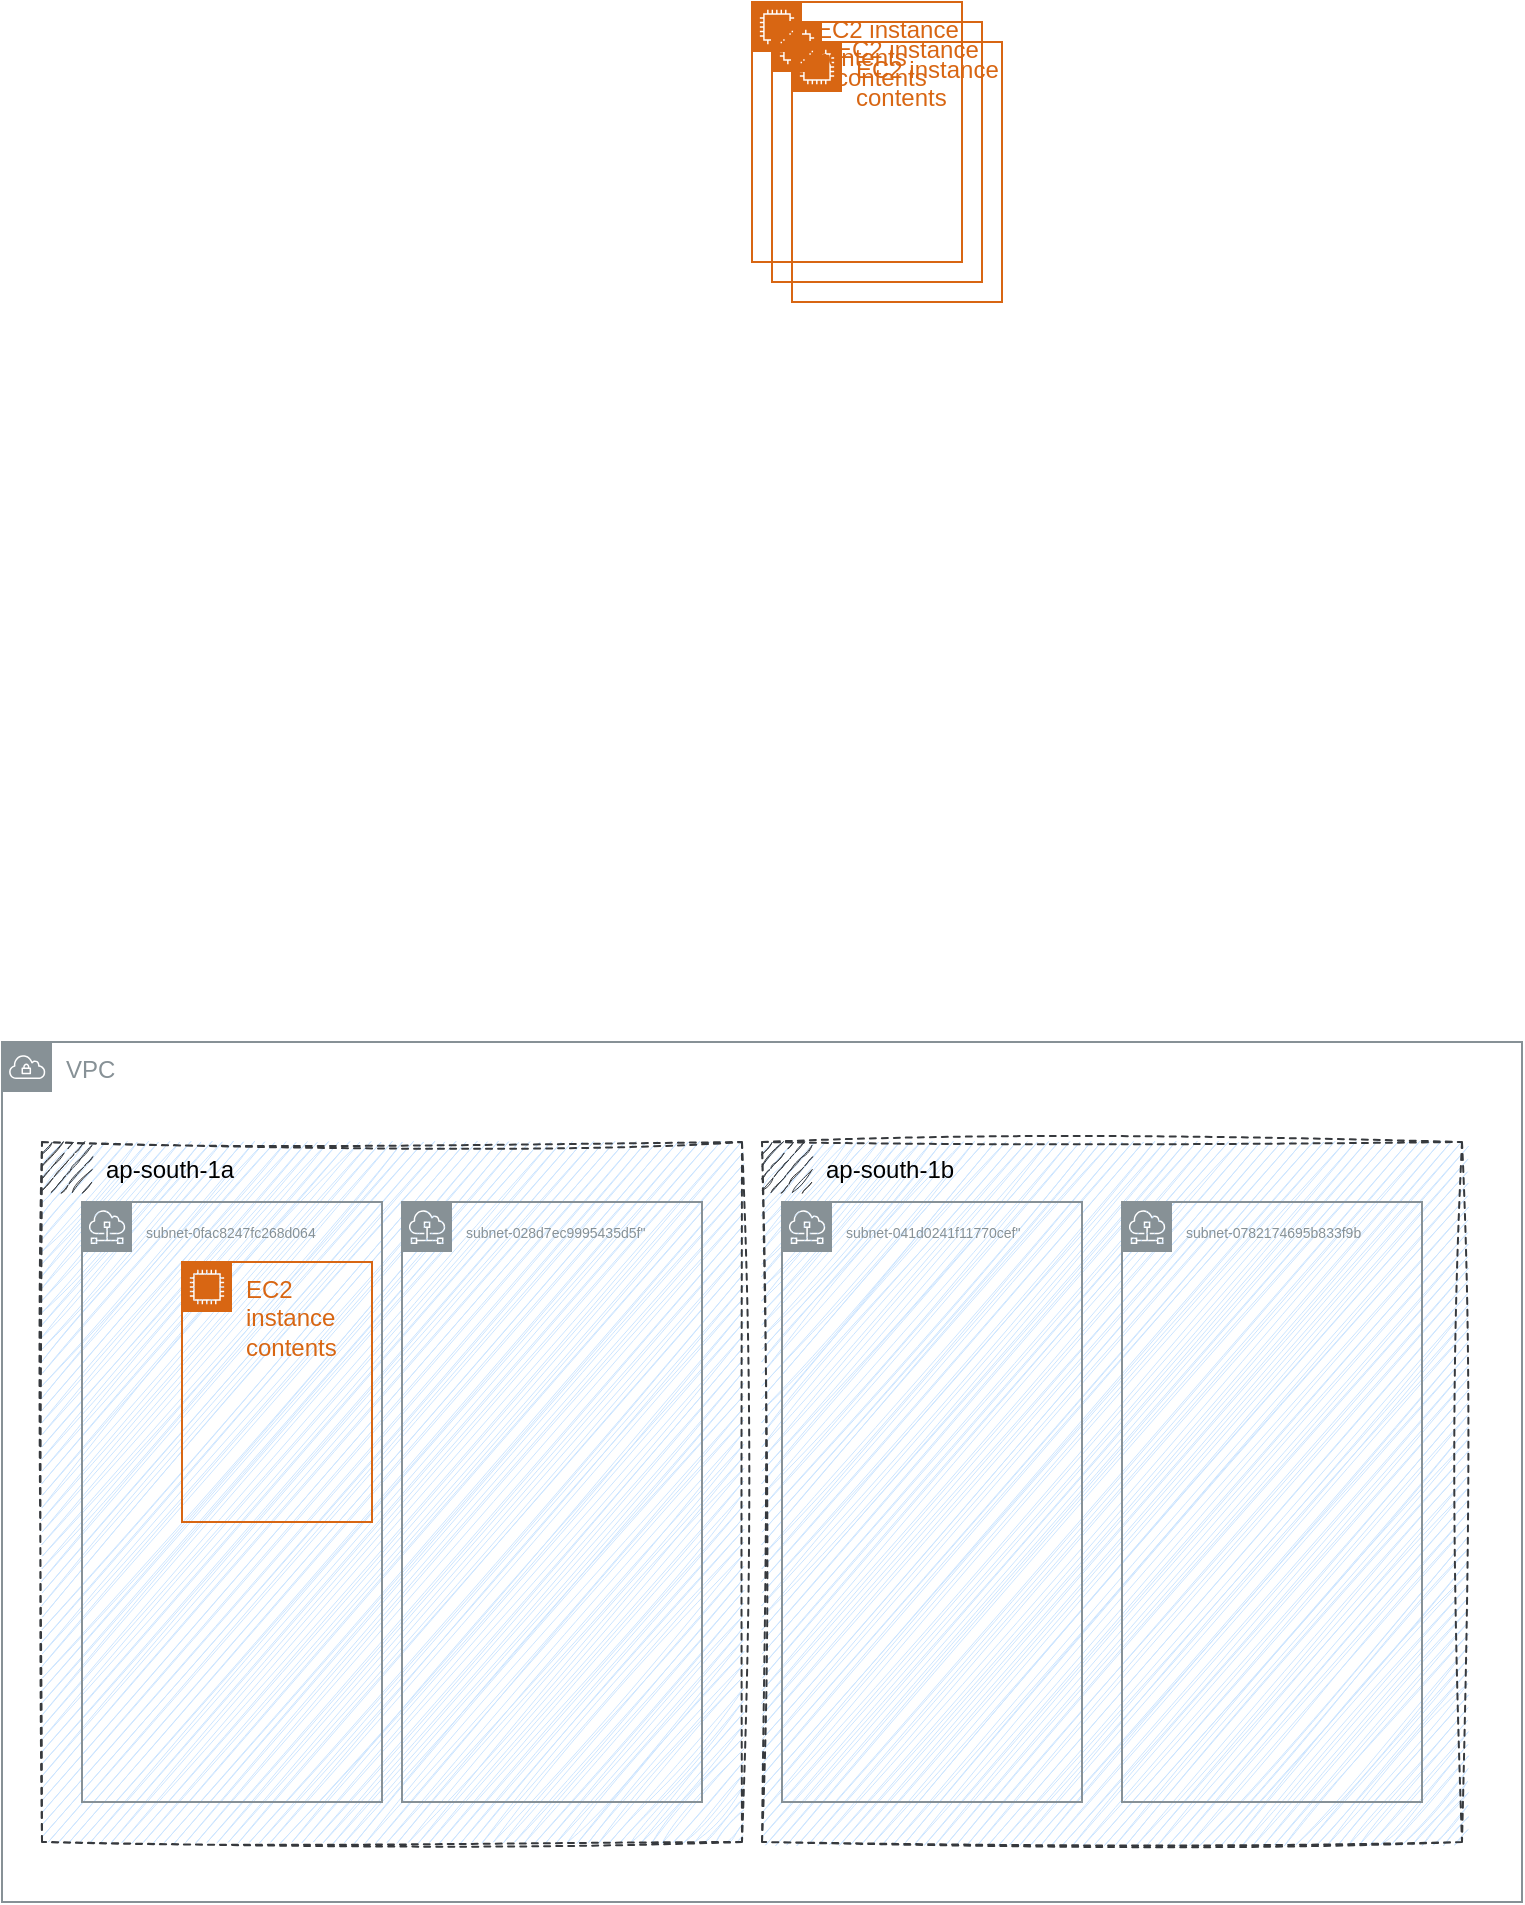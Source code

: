 <mxfile version="26.1.3">
  <diagram name="Page-1" id="qLNDxq0GsQf5FMSVoxtm">
    <mxGraphModel dx="743" dy="1560" grid="1" gridSize="10" guides="1" tooltips="1" connect="1" arrows="1" fold="1" page="1" pageScale="1" pageWidth="850" pageHeight="1100" math="0" shadow="0">
      <root>
        <mxCell id="0" />
        <mxCell id="1" parent="0" />
        <mxCell id="nm_wGEEkH4XlPOLfvSh9-7" value="ap-south-1b" style="sketch=1;outlineConnect=0;html=1;whiteSpace=wrap;fontSize=12;fontStyle=0;shape=mxgraph.aws4.group;grIcon=mxgraph.aws4.group_availability_zone;verticalAlign=top;align=left;spacingLeft=30;dashed=1;fillColor=#cce5ff;strokeColor=#36393d;curveFitting=1;jiggle=2;" vertex="1" parent="1">
          <mxGeometry x="430" y="120" width="350" height="350" as="geometry" />
        </mxCell>
        <mxCell id="nm_wGEEkH4XlPOLfvSh9-6" value="ap-south-1a" style="sketch=1;outlineConnect=0;html=1;whiteSpace=wrap;fontSize=12;fontStyle=0;shape=mxgraph.aws4.group;grIcon=mxgraph.aws4.group_availability_zone;verticalAlign=top;align=left;spacingLeft=30;dashed=1;fillColor=#cce5ff;strokeColor=#36393d;curveFitting=1;jiggle=2;" vertex="1" parent="1">
          <mxGeometry x="70" y="120" width="350" height="350" as="geometry" />
        </mxCell>
        <mxCell id="nm_wGEEkH4XlPOLfvSh9-1" value="VPC" style="sketch=0;outlineConnect=0;gradientColor=none;html=1;whiteSpace=wrap;fontSize=12;fontStyle=0;shape=mxgraph.aws4.group;grIcon=mxgraph.aws4.group_vpc;strokeColor=#879196;fillColor=none;verticalAlign=top;align=left;spacingLeft=30;fontColor=#879196;dashed=0;" vertex="1" parent="1">
          <mxGeometry x="50" y="70" width="760" height="430" as="geometry" />
        </mxCell>
        <mxCell id="nm_wGEEkH4XlPOLfvSh9-4" value="&lt;font style=&quot;font-size: 7px;&quot;&gt;subnet-041d0241f11770cef&quot;&lt;/font&gt;" style="sketch=0;outlineConnect=0;gradientColor=none;html=1;whiteSpace=wrap;fontSize=12;fontStyle=0;shape=mxgraph.aws4.group;grIcon=mxgraph.aws4.group_subnet;strokeColor=#879196;fillColor=none;verticalAlign=top;align=left;spacingLeft=30;fontColor=#879196;dashed=0;" vertex="1" parent="1">
          <mxGeometry x="440" y="150" width="150" height="300" as="geometry" />
        </mxCell>
        <mxCell id="nm_wGEEkH4XlPOLfvSh9-5" value="&lt;font style=&quot;font-size: 7px;&quot;&gt;subnet-0782174695b833f9b&lt;/font&gt;" style="sketch=0;outlineConnect=0;gradientColor=none;html=1;whiteSpace=wrap;fontSize=12;fontStyle=0;shape=mxgraph.aws4.group;grIcon=mxgraph.aws4.group_subnet;strokeColor=#879196;fillColor=none;verticalAlign=top;align=left;spacingLeft=30;fontColor=#879196;dashed=0;" vertex="1" parent="1">
          <mxGeometry x="610" y="150" width="150" height="300" as="geometry" />
        </mxCell>
        <mxCell id="nm_wGEEkH4XlPOLfvSh9-10" value="EC2 instance contents" style="points=[[0,0],[0.25,0],[0.5,0],[0.75,0],[1,0],[1,0.25],[1,0.5],[1,0.75],[1,1],[0.75,1],[0.5,1],[0.25,1],[0,1],[0,0.75],[0,0.5],[0,0.25]];outlineConnect=0;gradientColor=none;html=1;whiteSpace=wrap;fontSize=12;fontStyle=0;container=1;pointerEvents=0;collapsible=0;recursiveResize=0;shape=mxgraph.aws4.group;grIcon=mxgraph.aws4.group_ec2_instance_contents;strokeColor=#D86613;fillColor=none;verticalAlign=top;align=left;spacingLeft=30;fontColor=#D86613;dashed=0;" vertex="1" parent="1">
          <mxGeometry x="425" y="-450" width="105" height="130" as="geometry" />
        </mxCell>
        <mxCell id="nm_wGEEkH4XlPOLfvSh9-3" value="&lt;font style=&quot;font-size: 7px;&quot;&gt;subnet-028d7ec9995435d5f&quot;&lt;/font&gt;" style="sketch=0;outlineConnect=0;gradientColor=none;html=1;whiteSpace=wrap;fontSize=12;fontStyle=0;shape=mxgraph.aws4.group;grIcon=mxgraph.aws4.group_subnet;strokeColor=#879196;fillColor=none;verticalAlign=top;align=left;spacingLeft=30;fontColor=#879196;dashed=0;" vertex="1" parent="1">
          <mxGeometry x="250" y="150" width="150" height="300" as="geometry" />
        </mxCell>
        <mxCell id="nm_wGEEkH4XlPOLfvSh9-14" value="EC2 instance contents" style="points=[[0,0],[0.25,0],[0.5,0],[0.75,0],[1,0],[1,0.25],[1,0.5],[1,0.75],[1,1],[0.75,1],[0.5,1],[0.25,1],[0,1],[0,0.75],[0,0.5],[0,0.25]];outlineConnect=0;gradientColor=none;html=1;whiteSpace=wrap;fontSize=12;fontStyle=0;container=1;pointerEvents=0;collapsible=0;recursiveResize=0;shape=mxgraph.aws4.group;grIcon=mxgraph.aws4.group_ec2_instance_contents;strokeColor=#D86613;fillColor=none;verticalAlign=top;align=left;spacingLeft=30;fontColor=#D86613;dashed=0;" vertex="1" parent="1">
          <mxGeometry x="435" y="-440" width="105" height="130" as="geometry" />
        </mxCell>
        <mxCell id="nm_wGEEkH4XlPOLfvSh9-15" value="EC2 instance contents" style="points=[[0,0],[0.25,0],[0.5,0],[0.75,0],[1,0],[1,0.25],[1,0.5],[1,0.75],[1,1],[0.75,1],[0.5,1],[0.25,1],[0,1],[0,0.75],[0,0.5],[0,0.25]];outlineConnect=0;gradientColor=none;html=1;whiteSpace=wrap;fontSize=12;fontStyle=0;container=1;pointerEvents=0;collapsible=0;recursiveResize=0;shape=mxgraph.aws4.group;grIcon=mxgraph.aws4.group_ec2_instance_contents;strokeColor=#D86613;fillColor=none;verticalAlign=top;align=left;spacingLeft=30;fontColor=#D86613;dashed=0;" vertex="1" parent="1">
          <mxGeometry x="445" y="-430" width="105" height="130" as="geometry" />
        </mxCell>
        <mxCell id="nm_wGEEkH4XlPOLfvSh9-2" value="&lt;font style=&quot;font-size: 7px;&quot;&gt;subnet-0fac8247fc268d064&lt;/font&gt;" style="sketch=0;outlineConnect=0;gradientColor=none;html=1;whiteSpace=wrap;fontSize=12;fontStyle=0;shape=mxgraph.aws4.group;grIcon=mxgraph.aws4.group_subnet;strokeColor=#879196;fillColor=none;verticalAlign=top;align=left;spacingLeft=30;fontColor=#879196;dashed=0;" vertex="1" parent="1">
          <mxGeometry x="90" y="150" width="150" height="300" as="geometry" />
        </mxCell>
        <mxCell id="nm_wGEEkH4XlPOLfvSh9-16" value="EC2 instance contents" style="points=[[0,0],[0.25,0],[0.5,0],[0.75,0],[1,0],[1,0.25],[1,0.5],[1,0.75],[1,1],[0.75,1],[0.5,1],[0.25,1],[0,1],[0,0.75],[0,0.5],[0,0.25]];outlineConnect=0;gradientColor=none;html=1;whiteSpace=wrap;fontSize=12;fontStyle=0;container=0;pointerEvents=0;collapsible=0;recursiveResize=0;shape=mxgraph.aws4.group;grIcon=mxgraph.aws4.group_ec2_instance_contents;strokeColor=#D86613;fillColor=none;verticalAlign=top;align=left;spacingLeft=30;fontColor=#D86613;dashed=0;" vertex="1" parent="1">
          <mxGeometry x="140" y="180" width="95" height="130" as="geometry" />
        </mxCell>
      </root>
    </mxGraphModel>
  </diagram>
</mxfile>
